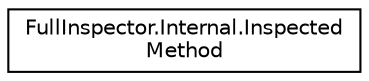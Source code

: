 digraph "Graphical Class Hierarchy"
{
  edge [fontname="Helvetica",fontsize="10",labelfontname="Helvetica",labelfontsize="10"];
  node [fontname="Helvetica",fontsize="10",shape=record];
  rankdir="LR";
  Node1 [label="FullInspector.Internal.Inspected\lMethod",height=0.2,width=0.4,color="black", fillcolor="white", style="filled",URL="$class_full_inspector_1_1_internal_1_1_inspected_method.html",tooltip="A method that is being inspected, typically for the purpose of a button. "];
}
